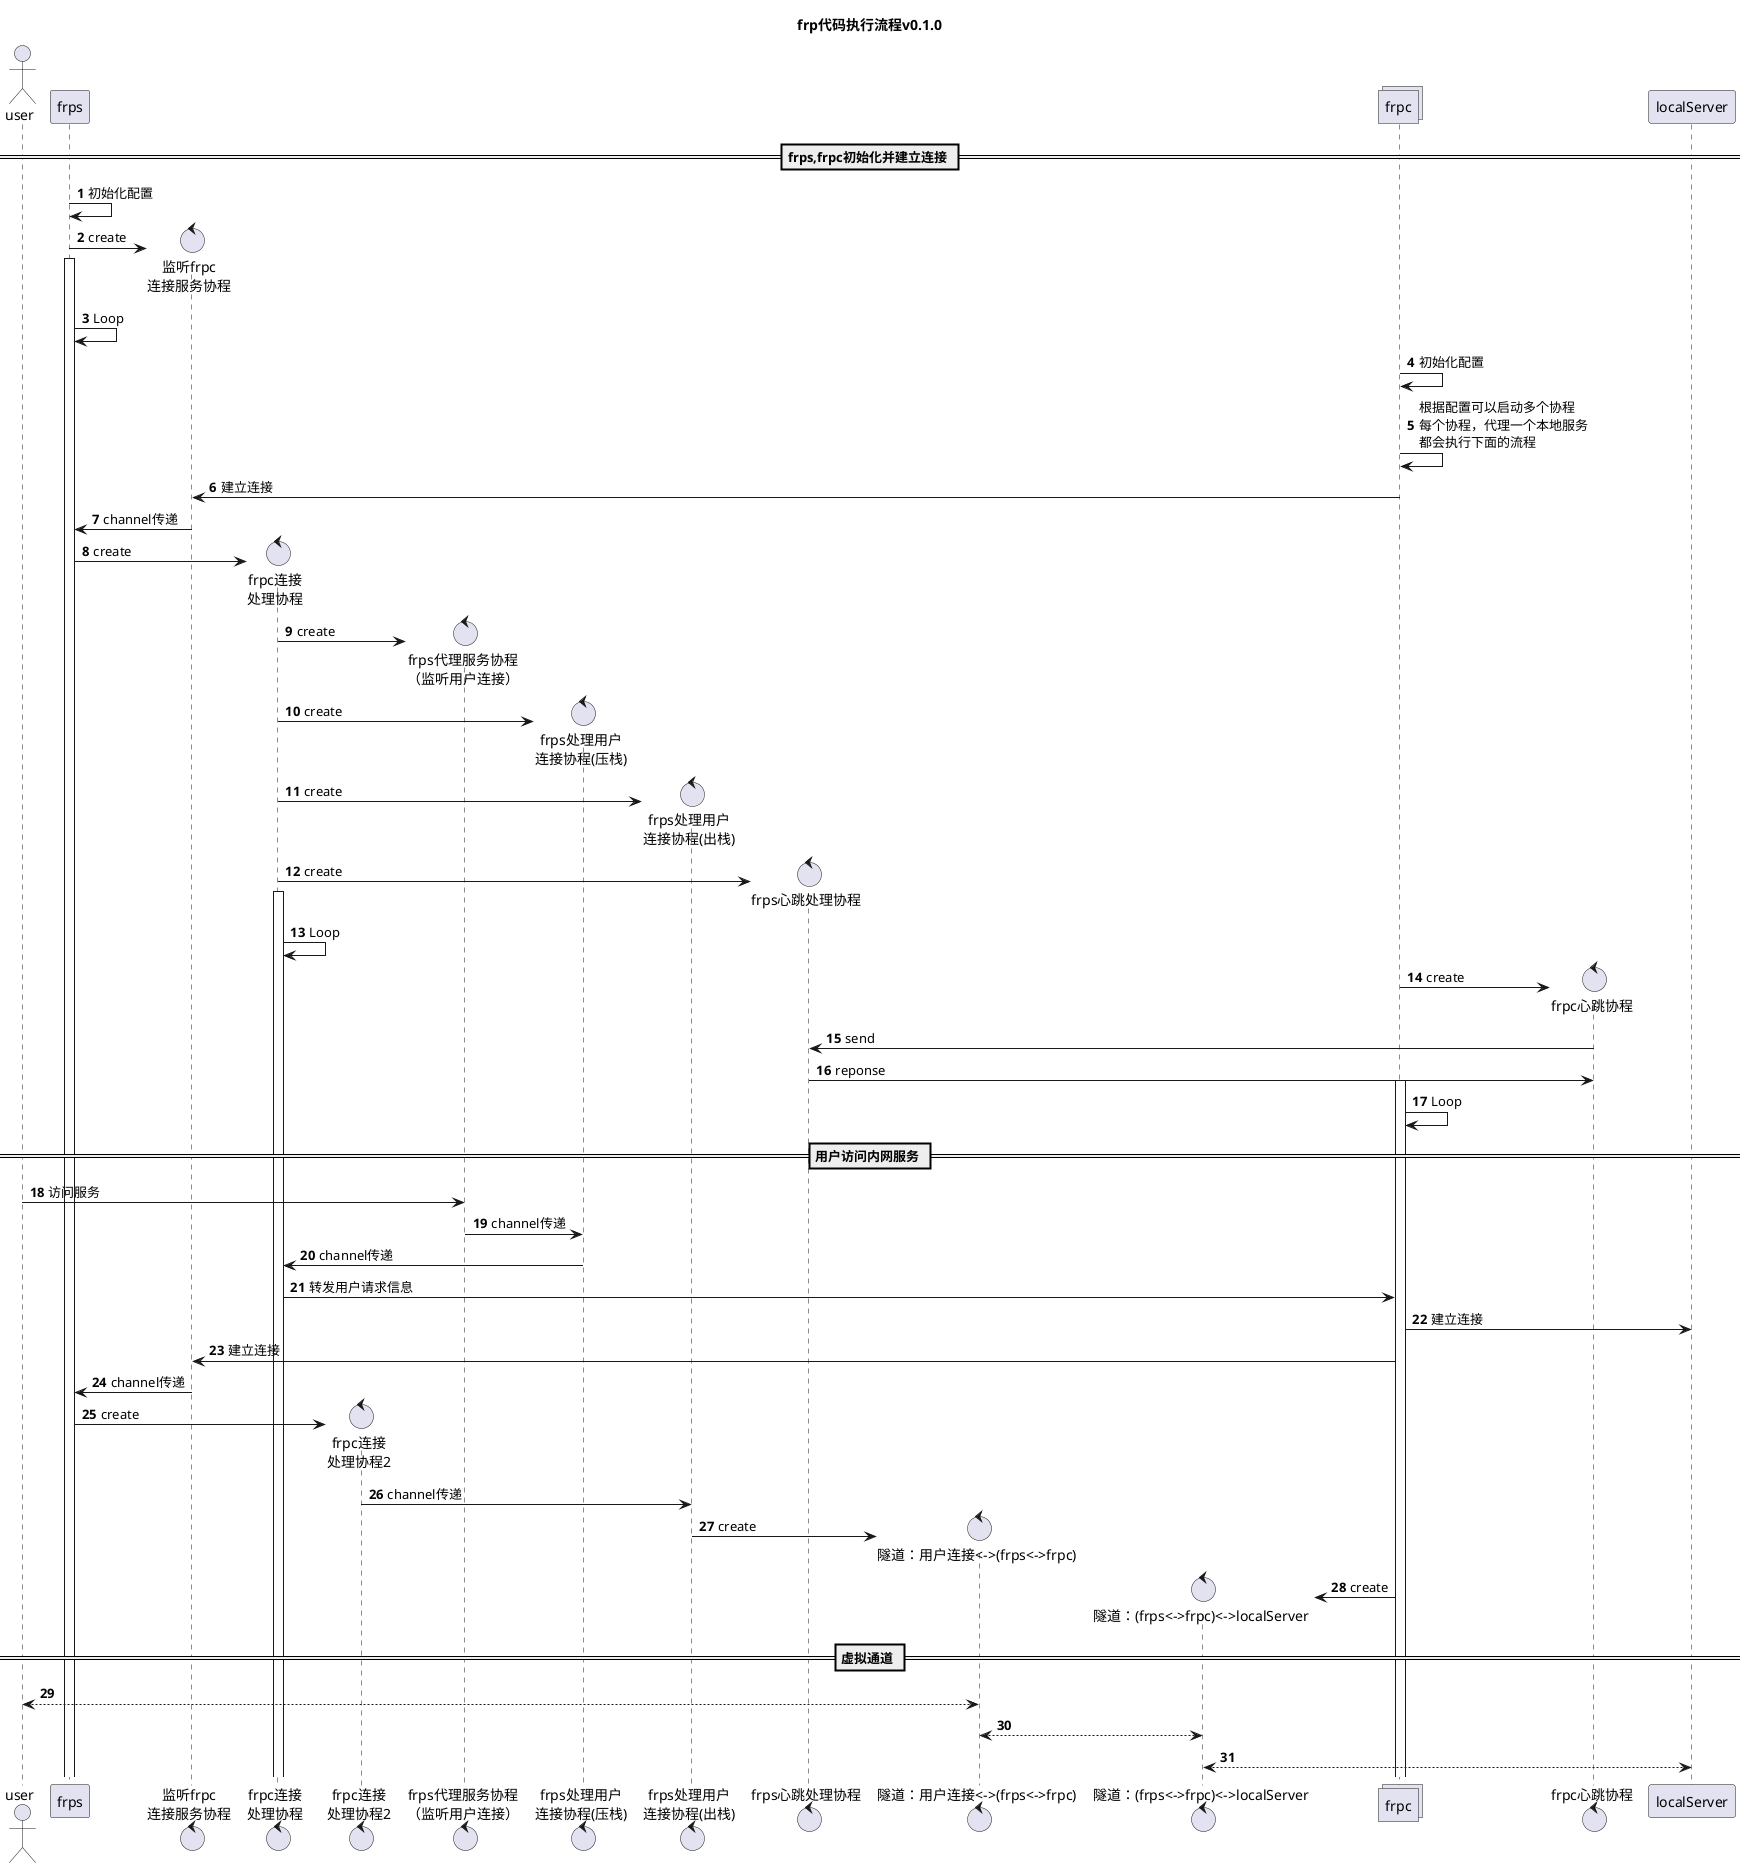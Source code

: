 @startuml frp
title frp代码执行流程v0.1.0
actor user order 1

participant frps order 10


collections frpc order 70
participant localServer order 80

autonumber

== frps,frpc初始化并建立连接 ==
frps -> frps:初始化配置
create control "监听frpc\n连接服务协程" as listenFrpcConnServer order 20
frps -> listenFrpcConnServer:create
activate frps
frps -> frps:Loop

frpc -> frpc: 初始化配置
frpc -> frpc: 根据配置可以启动多个协程\n每个协程，代理一个本地服务\n都会执行下面的流程
frpc -> listenFrpcConnServer: 建立连接
listenFrpcConnServer -> frps: channel传递
create control "frpc连接\n处理协程" as dealConnCor order 30
frps -> dealConnCor:create
create control "frps代理服务协程\n（监听用户连接）" as frpsProxy order 40
dealConnCor -> frpsProxy:create
create control "frps处理用户\n连接协程(压栈)" as frpsDealUserConn1 order 41
dealConnCor -> frpsDealUserConn1:create
create control "frps处理用户\n连接协程(出栈)" as frpsDealUserConn2 order 42
dealConnCor -> frpsDealUserConn2:create
create control "frps心跳处理协程" as frpsHeartbeat order 50
dealConnCor -> frpsHeartbeat:create
activate dealConnCor
dealConnCor -> dealConnCor:Loop
create control "frpc心跳协程" as frpcHeartbeat order 71
frpc -> frpcHeartbeat:create
frpcHeartbeat -> frpsHeartbeat:send
frpsHeartbeat -> frpcHeartbeat:reponse
activate frpc
frpc -> frpc:Loop

== 用户访问内网服务 ==
user -> frpsProxy:访问服务
frpsProxy -> frpsDealUserConn1:channel传递
frpsDealUserConn1 -> dealConnCor:channel传递
dealConnCor -> frpc:转发用户请求信息
frpc -> localServer:建立连接
frpc -> listenFrpcConnServer:建立连接
listenFrpcConnServer -> frps: channel传递
create control "frpc连接\n处理协程2" as dealConnCor2 order 31
frps -> dealConnCor2:create
dealConnCor2 -> frpsDealUserConn2:channel传递
create control "隧道：用户连接<->(frps<->frpc)" as tunnel1 order 51
frpsDealUserConn2 -> tunnel1:create
create control "隧道：(frps<->frpc)<->localServer" as tunnel2 order 52
frpc -> tunnel2:create
== 虚拟通道 ==
user <--> tunnel1
tunnel1 <--> tunnel2
tunnel2 <--> localServer
@enduml